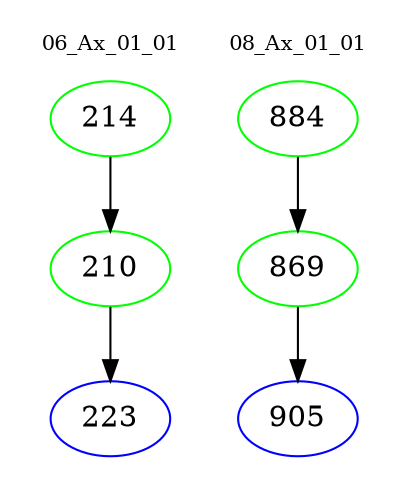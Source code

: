 digraph{
subgraph cluster_0 {
color = white
label = "06_Ax_01_01";
fontsize=10;
T0_214 [label="214", color="green"]
T0_214 -> T0_210 [color="black"]
T0_210 [label="210", color="green"]
T0_210 -> T0_223 [color="black"]
T0_223 [label="223", color="blue"]
}
subgraph cluster_1 {
color = white
label = "08_Ax_01_01";
fontsize=10;
T1_884 [label="884", color="green"]
T1_884 -> T1_869 [color="black"]
T1_869 [label="869", color="green"]
T1_869 -> T1_905 [color="black"]
T1_905 [label="905", color="blue"]
}
}
